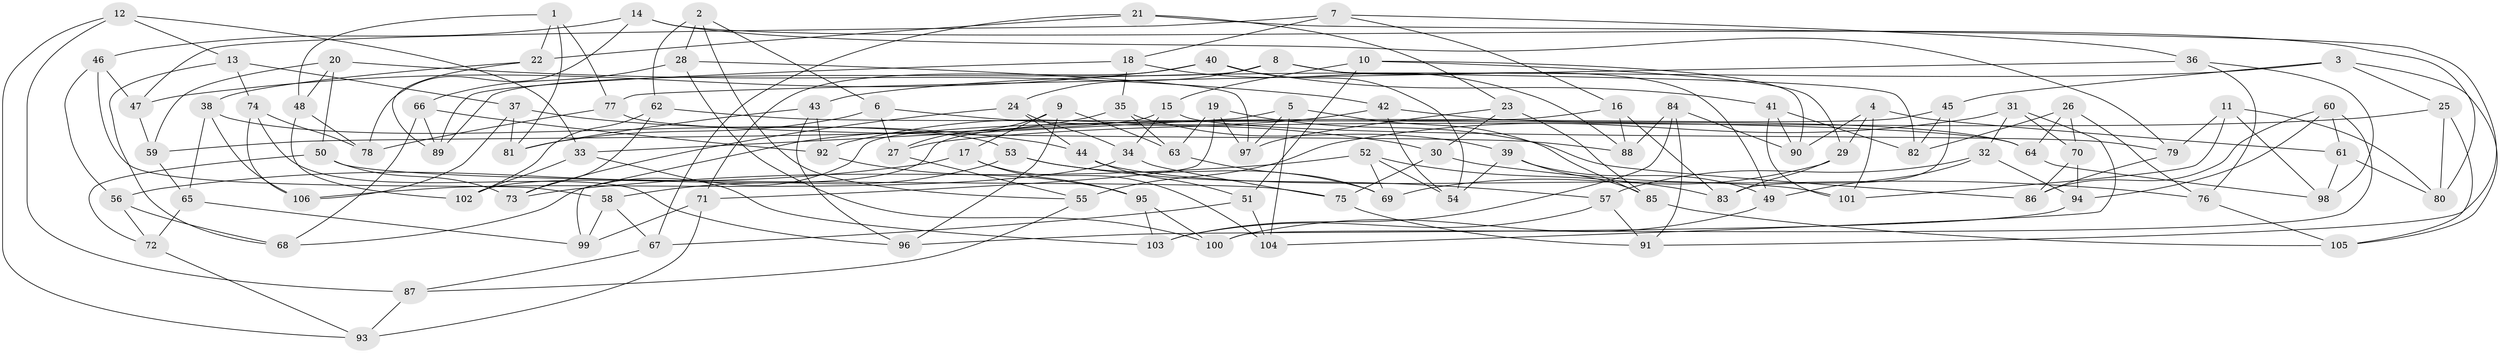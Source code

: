 // coarse degree distribution, {4: 0.6792452830188679, 8: 0.05660377358490566, 9: 0.05660377358490566, 6: 0.018867924528301886, 10: 0.09433962264150944, 3: 0.03773584905660377, 11: 0.03773584905660377, 7: 0.018867924528301886}
// Generated by graph-tools (version 1.1) at 2025/53/03/04/25 22:53:34]
// undirected, 106 vertices, 212 edges
graph export_dot {
  node [color=gray90,style=filled];
  1;
  2;
  3;
  4;
  5;
  6;
  7;
  8;
  9;
  10;
  11;
  12;
  13;
  14;
  15;
  16;
  17;
  18;
  19;
  20;
  21;
  22;
  23;
  24;
  25;
  26;
  27;
  28;
  29;
  30;
  31;
  32;
  33;
  34;
  35;
  36;
  37;
  38;
  39;
  40;
  41;
  42;
  43;
  44;
  45;
  46;
  47;
  48;
  49;
  50;
  51;
  52;
  53;
  54;
  55;
  56;
  57;
  58;
  59;
  60;
  61;
  62;
  63;
  64;
  65;
  66;
  67;
  68;
  69;
  70;
  71;
  72;
  73;
  74;
  75;
  76;
  77;
  78;
  79;
  80;
  81;
  82;
  83;
  84;
  85;
  86;
  87;
  88;
  89;
  90;
  91;
  92;
  93;
  94;
  95;
  96;
  97;
  98;
  99;
  100;
  101;
  102;
  103;
  104;
  105;
  106;
  1 -- 81;
  1 -- 22;
  1 -- 48;
  1 -- 77;
  2 -- 62;
  2 -- 28;
  2 -- 55;
  2 -- 6;
  3 -- 43;
  3 -- 45;
  3 -- 105;
  3 -- 25;
  4 -- 90;
  4 -- 101;
  4 -- 29;
  4 -- 61;
  5 -- 104;
  5 -- 85;
  5 -- 97;
  5 -- 33;
  6 -- 27;
  6 -- 81;
  6 -- 30;
  7 -- 47;
  7 -- 16;
  7 -- 36;
  7 -- 18;
  8 -- 89;
  8 -- 24;
  8 -- 82;
  8 -- 49;
  9 -- 27;
  9 -- 17;
  9 -- 63;
  9 -- 96;
  10 -- 15;
  10 -- 90;
  10 -- 29;
  10 -- 51;
  11 -- 101;
  11 -- 98;
  11 -- 79;
  11 -- 80;
  12 -- 87;
  12 -- 93;
  12 -- 13;
  12 -- 33;
  13 -- 37;
  13 -- 68;
  13 -- 74;
  14 -- 46;
  14 -- 79;
  14 -- 78;
  14 -- 80;
  15 -- 59;
  15 -- 34;
  15 -- 79;
  16 -- 68;
  16 -- 88;
  16 -- 83;
  17 -- 95;
  17 -- 104;
  17 -- 56;
  18 -- 35;
  18 -- 88;
  18 -- 89;
  19 -- 86;
  19 -- 63;
  19 -- 71;
  19 -- 97;
  20 -- 42;
  20 -- 59;
  20 -- 50;
  20 -- 48;
  21 -- 23;
  21 -- 22;
  21 -- 91;
  21 -- 67;
  22 -- 38;
  22 -- 89;
  23 -- 30;
  23 -- 97;
  23 -- 85;
  24 -- 34;
  24 -- 44;
  24 -- 73;
  25 -- 27;
  25 -- 80;
  25 -- 105;
  26 -- 70;
  26 -- 76;
  26 -- 82;
  26 -- 64;
  27 -- 55;
  28 -- 100;
  28 -- 66;
  28 -- 97;
  29 -- 69;
  29 -- 83;
  30 -- 75;
  30 -- 76;
  31 -- 70;
  31 -- 32;
  31 -- 55;
  31 -- 104;
  32 -- 94;
  32 -- 57;
  32 -- 49;
  33 -- 103;
  33 -- 102;
  34 -- 106;
  34 -- 75;
  35 -- 39;
  35 -- 63;
  35 -- 99;
  36 -- 98;
  36 -- 77;
  36 -- 76;
  37 -- 81;
  37 -- 106;
  37 -- 44;
  38 -- 53;
  38 -- 106;
  38 -- 65;
  39 -- 54;
  39 -- 49;
  39 -- 85;
  40 -- 47;
  40 -- 41;
  40 -- 71;
  40 -- 54;
  41 -- 82;
  41 -- 90;
  41 -- 101;
  42 -- 54;
  42 -- 92;
  42 -- 64;
  43 -- 96;
  43 -- 81;
  43 -- 92;
  44 -- 101;
  44 -- 51;
  45 -- 102;
  45 -- 82;
  45 -- 83;
  46 -- 47;
  46 -- 56;
  46 -- 58;
  47 -- 59;
  48 -- 78;
  48 -- 102;
  49 -- 100;
  50 -- 72;
  50 -- 75;
  50 -- 73;
  51 -- 104;
  51 -- 67;
  52 -- 83;
  52 -- 73;
  52 -- 69;
  52 -- 54;
  53 -- 58;
  53 -- 57;
  53 -- 69;
  55 -- 87;
  56 -- 72;
  56 -- 68;
  57 -- 103;
  57 -- 91;
  58 -- 99;
  58 -- 67;
  59 -- 65;
  60 -- 100;
  60 -- 61;
  60 -- 86;
  60 -- 94;
  61 -- 80;
  61 -- 98;
  62 -- 73;
  62 -- 64;
  62 -- 102;
  63 -- 69;
  64 -- 98;
  65 -- 99;
  65 -- 72;
  66 -- 68;
  66 -- 89;
  66 -- 92;
  67 -- 87;
  70 -- 86;
  70 -- 94;
  71 -- 99;
  71 -- 93;
  72 -- 93;
  74 -- 96;
  74 -- 78;
  74 -- 106;
  75 -- 91;
  76 -- 105;
  77 -- 88;
  77 -- 78;
  79 -- 86;
  84 -- 91;
  84 -- 103;
  84 -- 88;
  84 -- 90;
  85 -- 105;
  87 -- 93;
  92 -- 95;
  94 -- 96;
  95 -- 103;
  95 -- 100;
}
